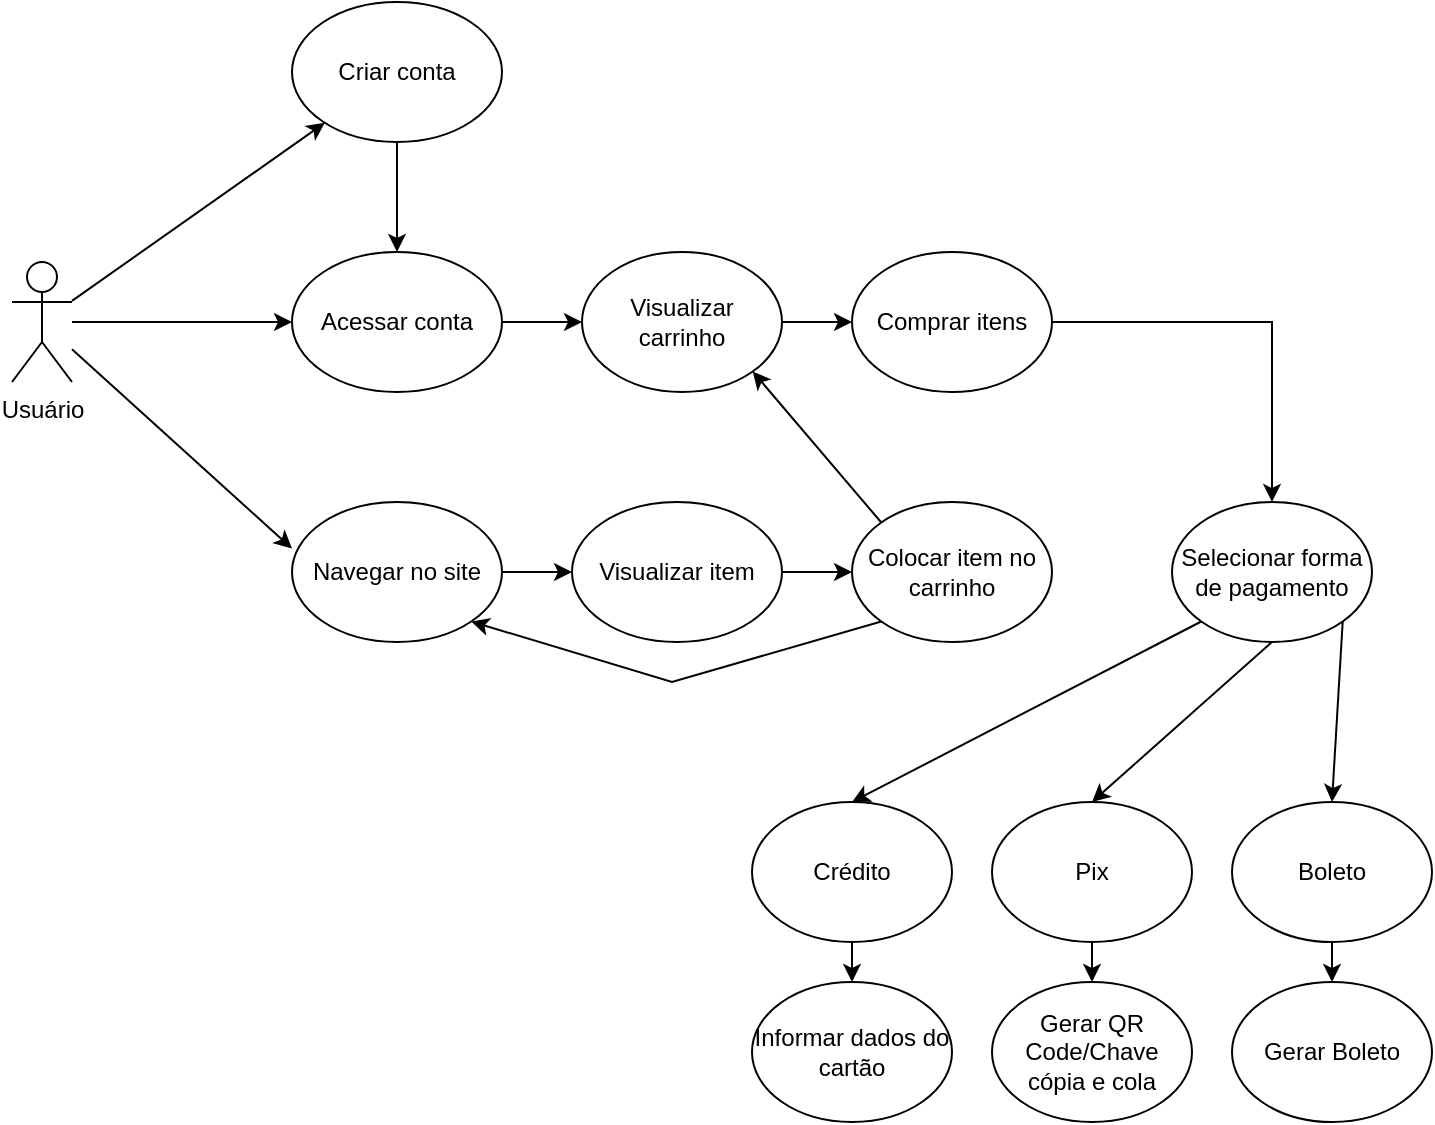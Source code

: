 <mxfile version="25.0.3">
  <diagram name="Página-1" id="1t1qk8D-UIFoVEn3kqQp">
    <mxGraphModel dx="1090" dy="596" grid="1" gridSize="10" guides="1" tooltips="1" connect="1" arrows="1" fold="1" page="1" pageScale="1" pageWidth="827" pageHeight="1169" math="0" shadow="0">
      <root>
        <mxCell id="0" />
        <mxCell id="1" parent="0" />
        <mxCell id="V_i6t_GGnZHZgOv48OWF-7" value="" style="edgeStyle=orthogonalEdgeStyle;rounded=0;orthogonalLoop=1;jettySize=auto;html=1;entryX=0;entryY=0.5;entryDx=0;entryDy=0;" edge="1" parent="1" source="V_i6t_GGnZHZgOv48OWF-1" target="V_i6t_GGnZHZgOv48OWF-3">
          <mxGeometry relative="1" as="geometry">
            <mxPoint x="130" y="189.47" as="sourcePoint" />
            <mxPoint x="240" y="189.47" as="targetPoint" />
          </mxGeometry>
        </mxCell>
        <mxCell id="V_i6t_GGnZHZgOv48OWF-1" value="Usuário" style="shape=umlActor;verticalLabelPosition=bottom;verticalAlign=top;html=1;outlineConnect=0;" vertex="1" parent="1">
          <mxGeometry x="100" y="170" width="30" height="60" as="geometry" />
        </mxCell>
        <mxCell id="V_i6t_GGnZHZgOv48OWF-2" value="Criar conta" style="ellipse;whiteSpace=wrap;html=1;" vertex="1" parent="1">
          <mxGeometry x="240" y="40" width="105" height="70" as="geometry" />
        </mxCell>
        <mxCell id="V_i6t_GGnZHZgOv48OWF-20" value="" style="edgeStyle=orthogonalEdgeStyle;rounded=0;orthogonalLoop=1;jettySize=auto;html=1;" edge="1" parent="1" source="V_i6t_GGnZHZgOv48OWF-3" target="V_i6t_GGnZHZgOv48OWF-18">
          <mxGeometry relative="1" as="geometry" />
        </mxCell>
        <mxCell id="V_i6t_GGnZHZgOv48OWF-3" value="Acessar conta" style="ellipse;whiteSpace=wrap;html=1;" vertex="1" parent="1">
          <mxGeometry x="240" y="165" width="105" height="70" as="geometry" />
        </mxCell>
        <mxCell id="V_i6t_GGnZHZgOv48OWF-5" value="Navegar no site" style="ellipse;whiteSpace=wrap;html=1;" vertex="1" parent="1">
          <mxGeometry x="240" y="290" width="105" height="70" as="geometry" />
        </mxCell>
        <mxCell id="V_i6t_GGnZHZgOv48OWF-8" value="" style="endArrow=classic;html=1;rounded=0;" edge="1" parent="1" source="V_i6t_GGnZHZgOv48OWF-1" target="V_i6t_GGnZHZgOv48OWF-2">
          <mxGeometry width="50" height="50" relative="1" as="geometry">
            <mxPoint x="130" y="180" as="sourcePoint" />
            <mxPoint x="180" y="130" as="targetPoint" />
          </mxGeometry>
        </mxCell>
        <mxCell id="V_i6t_GGnZHZgOv48OWF-9" value="" style="endArrow=classic;html=1;rounded=0;entryX=0;entryY=0.333;entryDx=0;entryDy=0;entryPerimeter=0;" edge="1" parent="1" source="V_i6t_GGnZHZgOv48OWF-1" target="V_i6t_GGnZHZgOv48OWF-5">
          <mxGeometry width="50" height="50" relative="1" as="geometry">
            <mxPoint x="150" y="260" as="sourcePoint" />
            <mxPoint x="200" y="210" as="targetPoint" />
          </mxGeometry>
        </mxCell>
        <mxCell id="V_i6t_GGnZHZgOv48OWF-10" value="" style="endArrow=classic;html=1;rounded=0;exitX=0.5;exitY=1;exitDx=0;exitDy=0;" edge="1" parent="1" source="V_i6t_GGnZHZgOv48OWF-2" target="V_i6t_GGnZHZgOv48OWF-3">
          <mxGeometry width="50" height="50" relative="1" as="geometry">
            <mxPoint x="350" y="280" as="sourcePoint" />
            <mxPoint x="400" y="230" as="targetPoint" />
          </mxGeometry>
        </mxCell>
        <mxCell id="V_i6t_GGnZHZgOv48OWF-12" value="Visualizar item" style="ellipse;whiteSpace=wrap;html=1;" vertex="1" parent="1">
          <mxGeometry x="380" y="290" width="105" height="70" as="geometry" />
        </mxCell>
        <mxCell id="V_i6t_GGnZHZgOv48OWF-13" value="Colocar item no carrinho" style="ellipse;whiteSpace=wrap;html=1;" vertex="1" parent="1">
          <mxGeometry x="520" y="290" width="100" height="70" as="geometry" />
        </mxCell>
        <mxCell id="V_i6t_GGnZHZgOv48OWF-15" value="" style="endArrow=classic;html=1;rounded=0;exitX=1;exitY=0.5;exitDx=0;exitDy=0;entryX=0;entryY=0.5;entryDx=0;entryDy=0;" edge="1" parent="1" source="V_i6t_GGnZHZgOv48OWF-5" target="V_i6t_GGnZHZgOv48OWF-12">
          <mxGeometry width="50" height="50" relative="1" as="geometry">
            <mxPoint x="350" y="280" as="sourcePoint" />
            <mxPoint x="400" y="230" as="targetPoint" />
          </mxGeometry>
        </mxCell>
        <mxCell id="V_i6t_GGnZHZgOv48OWF-16" value="" style="endArrow=classic;html=1;rounded=0;entryX=0;entryY=0.5;entryDx=0;entryDy=0;exitX=1;exitY=0.5;exitDx=0;exitDy=0;" edge="1" parent="1" source="V_i6t_GGnZHZgOv48OWF-12" target="V_i6t_GGnZHZgOv48OWF-13">
          <mxGeometry width="50" height="50" relative="1" as="geometry">
            <mxPoint x="460" y="345" as="sourcePoint" />
            <mxPoint x="491" y="310" as="targetPoint" />
          </mxGeometry>
        </mxCell>
        <mxCell id="V_i6t_GGnZHZgOv48OWF-17" value="" style="endArrow=classic;html=1;rounded=0;exitX=0;exitY=1;exitDx=0;exitDy=0;entryX=1;entryY=1;entryDx=0;entryDy=0;" edge="1" parent="1" source="V_i6t_GGnZHZgOv48OWF-13" target="V_i6t_GGnZHZgOv48OWF-5">
          <mxGeometry width="50" height="50" relative="1" as="geometry">
            <mxPoint x="350" y="380" as="sourcePoint" />
            <mxPoint x="400" y="330" as="targetPoint" />
            <Array as="points">
              <mxPoint x="430" y="380" />
            </Array>
          </mxGeometry>
        </mxCell>
        <mxCell id="V_i6t_GGnZHZgOv48OWF-23" value="" style="edgeStyle=orthogonalEdgeStyle;rounded=0;orthogonalLoop=1;jettySize=auto;html=1;" edge="1" parent="1" source="V_i6t_GGnZHZgOv48OWF-18" target="V_i6t_GGnZHZgOv48OWF-22">
          <mxGeometry relative="1" as="geometry" />
        </mxCell>
        <mxCell id="V_i6t_GGnZHZgOv48OWF-18" value="Visualizar carrinho" style="ellipse;whiteSpace=wrap;html=1;" vertex="1" parent="1">
          <mxGeometry x="385" y="165" width="100" height="70" as="geometry" />
        </mxCell>
        <mxCell id="V_i6t_GGnZHZgOv48OWF-19" value="" style="endArrow=classic;html=1;rounded=0;exitX=0;exitY=0;exitDx=0;exitDy=0;entryX=1;entryY=1;entryDx=0;entryDy=0;" edge="1" parent="1" source="V_i6t_GGnZHZgOv48OWF-13" target="V_i6t_GGnZHZgOv48OWF-18">
          <mxGeometry width="50" height="50" relative="1" as="geometry">
            <mxPoint x="550" y="215" as="sourcePoint" />
            <mxPoint x="600" y="165" as="targetPoint" />
          </mxGeometry>
        </mxCell>
        <mxCell id="V_i6t_GGnZHZgOv48OWF-25" value="" style="edgeStyle=orthogonalEdgeStyle;rounded=0;orthogonalLoop=1;jettySize=auto;html=1;" edge="1" parent="1" source="V_i6t_GGnZHZgOv48OWF-22" target="V_i6t_GGnZHZgOv48OWF-24">
          <mxGeometry relative="1" as="geometry" />
        </mxCell>
        <mxCell id="V_i6t_GGnZHZgOv48OWF-22" value="Comprar itens" style="ellipse;whiteSpace=wrap;html=1;" vertex="1" parent="1">
          <mxGeometry x="520" y="165" width="100" height="70" as="geometry" />
        </mxCell>
        <mxCell id="V_i6t_GGnZHZgOv48OWF-24" value="Selecionar forma de pagamento" style="ellipse;whiteSpace=wrap;html=1;" vertex="1" parent="1">
          <mxGeometry x="680" y="290" width="100" height="70" as="geometry" />
        </mxCell>
        <mxCell id="V_i6t_GGnZHZgOv48OWF-26" value="Crédito" style="ellipse;whiteSpace=wrap;html=1;" vertex="1" parent="1">
          <mxGeometry x="470" y="440" width="100" height="70" as="geometry" />
        </mxCell>
        <mxCell id="V_i6t_GGnZHZgOv48OWF-27" value="Boleto" style="ellipse;whiteSpace=wrap;html=1;" vertex="1" parent="1">
          <mxGeometry x="710" y="440" width="100" height="70" as="geometry" />
        </mxCell>
        <mxCell id="V_i6t_GGnZHZgOv48OWF-28" value="Pix" style="ellipse;whiteSpace=wrap;html=1;" vertex="1" parent="1">
          <mxGeometry x="590" y="440" width="100" height="70" as="geometry" />
        </mxCell>
        <mxCell id="V_i6t_GGnZHZgOv48OWF-29" value="Informar dados do cartão" style="ellipse;whiteSpace=wrap;html=1;" vertex="1" parent="1">
          <mxGeometry x="470" y="530" width="100" height="70" as="geometry" />
        </mxCell>
        <mxCell id="V_i6t_GGnZHZgOv48OWF-30" value="Gerar QR Code/Chave cópia e cola" style="ellipse;whiteSpace=wrap;html=1;" vertex="1" parent="1">
          <mxGeometry x="590" y="530" width="100" height="70" as="geometry" />
        </mxCell>
        <mxCell id="V_i6t_GGnZHZgOv48OWF-31" value="Gerar Boleto" style="ellipse;whiteSpace=wrap;html=1;" vertex="1" parent="1">
          <mxGeometry x="710" y="530" width="100" height="70" as="geometry" />
        </mxCell>
        <mxCell id="V_i6t_GGnZHZgOv48OWF-32" value="" style="endArrow=classic;html=1;rounded=0;exitX=0.5;exitY=1;exitDx=0;exitDy=0;entryX=0.5;entryY=0;entryDx=0;entryDy=0;" edge="1" parent="1" source="V_i6t_GGnZHZgOv48OWF-26" target="V_i6t_GGnZHZgOv48OWF-29">
          <mxGeometry width="50" height="50" relative="1" as="geometry">
            <mxPoint x="490" y="450" as="sourcePoint" />
            <mxPoint x="540" y="400" as="targetPoint" />
          </mxGeometry>
        </mxCell>
        <mxCell id="V_i6t_GGnZHZgOv48OWF-33" value="" style="endArrow=classic;html=1;rounded=0;exitX=0.5;exitY=1;exitDx=0;exitDy=0;entryX=0.5;entryY=0;entryDx=0;entryDy=0;" edge="1" parent="1" source="V_i6t_GGnZHZgOv48OWF-28" target="V_i6t_GGnZHZgOv48OWF-30">
          <mxGeometry width="50" height="50" relative="1" as="geometry">
            <mxPoint x="530" y="520" as="sourcePoint" />
            <mxPoint x="530" y="540" as="targetPoint" />
          </mxGeometry>
        </mxCell>
        <mxCell id="V_i6t_GGnZHZgOv48OWF-34" value="" style="endArrow=classic;html=1;rounded=0;exitX=0.5;exitY=1;exitDx=0;exitDy=0;entryX=0.5;entryY=0;entryDx=0;entryDy=0;" edge="1" parent="1" source="V_i6t_GGnZHZgOv48OWF-27" target="V_i6t_GGnZHZgOv48OWF-31">
          <mxGeometry width="50" height="50" relative="1" as="geometry">
            <mxPoint x="540" y="530" as="sourcePoint" />
            <mxPoint x="540" y="550" as="targetPoint" />
          </mxGeometry>
        </mxCell>
        <mxCell id="V_i6t_GGnZHZgOv48OWF-35" value="" style="endArrow=classic;html=1;rounded=0;exitX=0;exitY=1;exitDx=0;exitDy=0;entryX=0.5;entryY=0;entryDx=0;entryDy=0;" edge="1" parent="1" source="V_i6t_GGnZHZgOv48OWF-24" target="V_i6t_GGnZHZgOv48OWF-26">
          <mxGeometry width="50" height="50" relative="1" as="geometry">
            <mxPoint x="490" y="450" as="sourcePoint" />
            <mxPoint x="540" y="400" as="targetPoint" />
          </mxGeometry>
        </mxCell>
        <mxCell id="V_i6t_GGnZHZgOv48OWF-36" value="" style="endArrow=classic;html=1;rounded=0;exitX=0.5;exitY=1;exitDx=0;exitDy=0;entryX=0.5;entryY=0;entryDx=0;entryDy=0;" edge="1" parent="1" source="V_i6t_GGnZHZgOv48OWF-24" target="V_i6t_GGnZHZgOv48OWF-28">
          <mxGeometry width="50" height="50" relative="1" as="geometry">
            <mxPoint x="490" y="450" as="sourcePoint" />
            <mxPoint x="540" y="400" as="targetPoint" />
          </mxGeometry>
        </mxCell>
        <mxCell id="V_i6t_GGnZHZgOv48OWF-37" value="" style="endArrow=classic;html=1;rounded=0;exitX=1;exitY=1;exitDx=0;exitDy=0;entryX=0.5;entryY=0;entryDx=0;entryDy=0;" edge="1" parent="1" source="V_i6t_GGnZHZgOv48OWF-24" target="V_i6t_GGnZHZgOv48OWF-27">
          <mxGeometry width="50" height="50" relative="1" as="geometry">
            <mxPoint x="490" y="450" as="sourcePoint" />
            <mxPoint x="540" y="400" as="targetPoint" />
          </mxGeometry>
        </mxCell>
      </root>
    </mxGraphModel>
  </diagram>
</mxfile>
